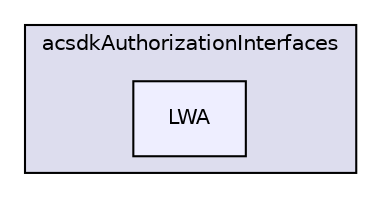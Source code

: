 digraph "/workplace/avs-device-sdk/core/Authorization/acsdkAuthorizationInterfaces/include/acsdkAuthorizationInterfaces/LWA" {
  compound=true
  node [ fontsize="10", fontname="Helvetica"];
  edge [ labelfontsize="10", labelfontname="Helvetica"];
  subgraph clusterdir_630b4973f8a21bc2c760bf66ed4f1731 {
    graph [ bgcolor="#ddddee", pencolor="black", label="acsdkAuthorizationInterfaces" fontname="Helvetica", fontsize="10", URL="dir_630b4973f8a21bc2c760bf66ed4f1731.html"]
  dir_9728d052fe42037521a38779a97bb439 [shape=box, label="LWA", style="filled", fillcolor="#eeeeff", pencolor="black", URL="dir_9728d052fe42037521a38779a97bb439.html"];
  }
}
